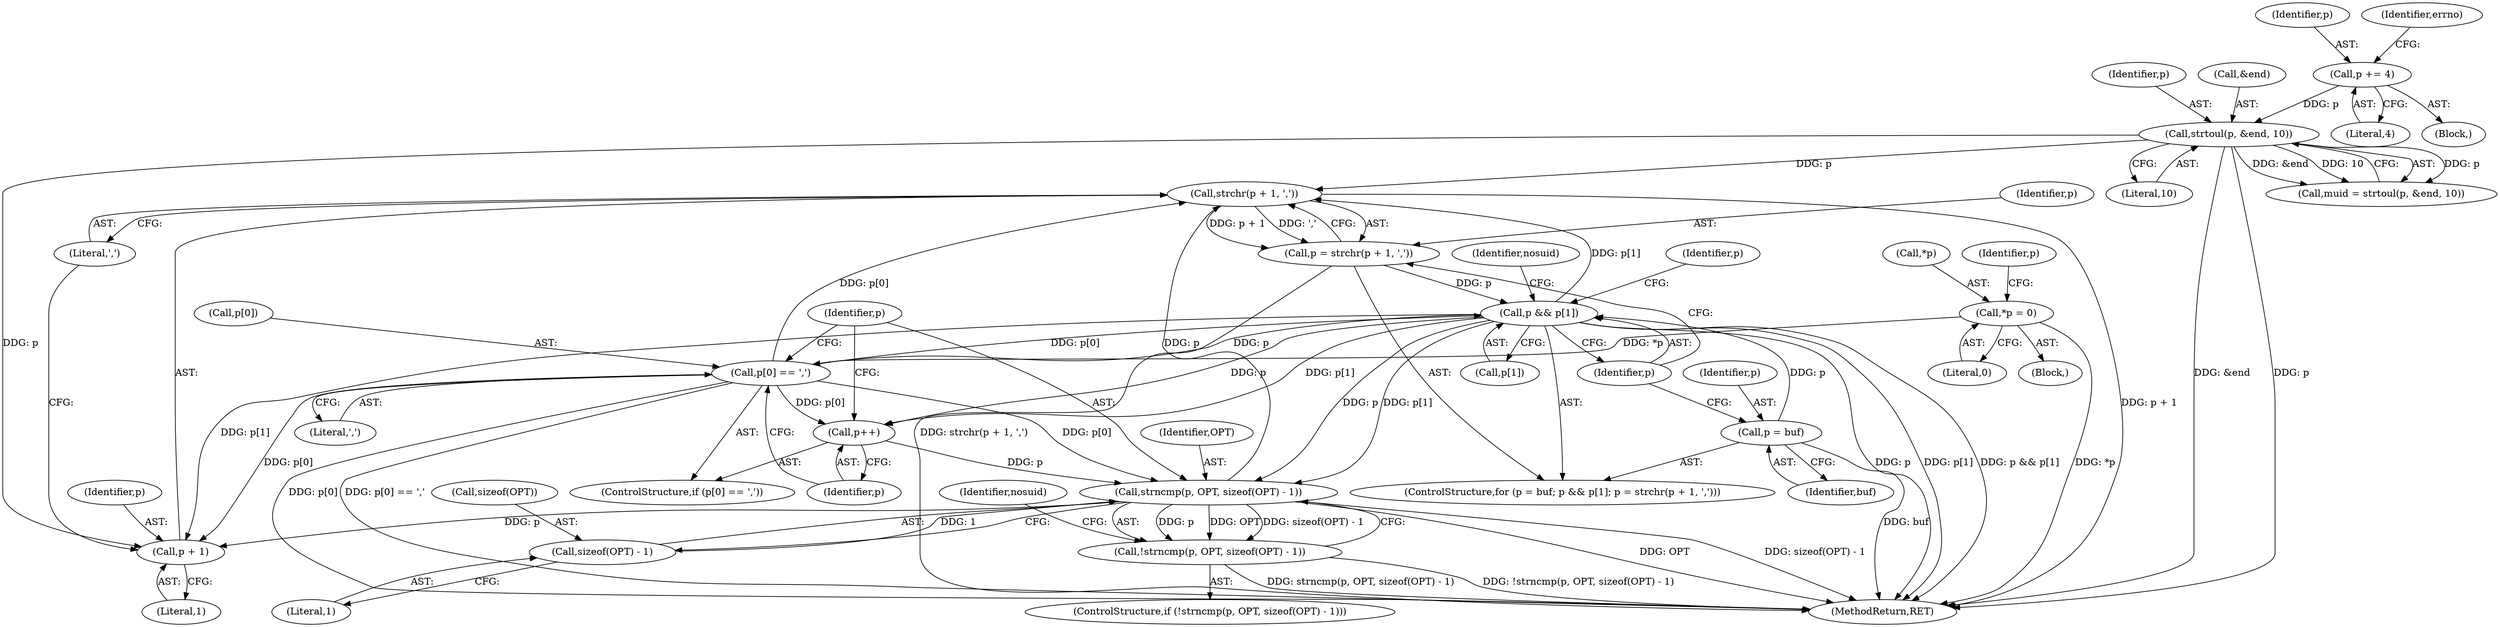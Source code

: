 digraph "0_enlightment_666df815cd86a50343859bce36c5cf968c5f38b0@API" {
"1000628" [label="(Call,strchr(p + 1, ','))"];
"1000621" [label="(Call,p && p[1])"];
"1000626" [label="(Call,p = strchr(p + 1, ','))"];
"1000628" [label="(Call,strchr(p + 1, ','))"];
"1000679" [label="(Call,strtoul(p, &end, 10))"];
"1000671" [label="(Call,p += 4)"];
"1000635" [label="(Call,p[0] == ',')"];
"1000572" [label="(Call,*p = 0)"];
"1000644" [label="(Call,strncmp(p, OPT, sizeof(OPT) - 1))"];
"1000640" [label="(Call,p++)"];
"1000647" [label="(Call,sizeof(OPT) - 1)"];
"1000618" [label="(Call,p = buf)"];
"1000629" [label="(Call,p + 1)"];
"1000643" [label="(Call,!strncmp(p, OPT, sizeof(OPT) - 1))"];
"1000680" [label="(Identifier,p)"];
"1000641" [label="(Identifier,p)"];
"1000681" [label="(Call,&end)"];
"1000618" [label="(Call,p = buf)"];
"1000640" [label="(Call,p++)"];
"1000637" [label="(Identifier,p)"];
"1000634" [label="(ControlStructure,if (p[0] == ','))"];
"1000673" [label="(Literal,4)"];
"1000621" [label="(Call,p && p[1])"];
"1000622" [label="(Identifier,p)"];
"1000672" [label="(Identifier,p)"];
"1000572" [label="(Call,*p = 0)"];
"1000619" [label="(Identifier,p)"];
"1000627" [label="(Identifier,p)"];
"1000552" [label="(Block,)"];
"1000650" [label="(Literal,1)"];
"1000630" [label="(Identifier,p)"];
"1000675" [label="(Identifier,errno)"];
"1000636" [label="(Call,p[0])"];
"1000671" [label="(Call,p += 4)"];
"1000628" [label="(Call,strchr(p + 1, ','))"];
"1000647" [label="(Call,sizeof(OPT) - 1)"];
"1000577" [label="(Identifier,p)"];
"1000632" [label="(Literal,',')"];
"1000645" [label="(Identifier,p)"];
"1000670" [label="(Block,)"];
"1000626" [label="(Call,p = strchr(p + 1, ','))"];
"1000646" [label="(Identifier,OPT)"];
"1000683" [label="(Literal,10)"];
"1000629" [label="(Call,p + 1)"];
"1000573" [label="(Call,*p)"];
"1000648" [label="(Call,sizeof(OPT))"];
"1000717" [label="(Identifier,nosuid)"];
"1000639" [label="(Literal,',')"];
"1000575" [label="(Literal,0)"];
"1000644" [label="(Call,strncmp(p, OPT, sizeof(OPT) - 1))"];
"1000643" [label="(Call,!strncmp(p, OPT, sizeof(OPT) - 1))"];
"1000620" [label="(Identifier,buf)"];
"1000642" [label="(ControlStructure,if (!strncmp(p, OPT, sizeof(OPT) - 1)))"];
"1000730" [label="(MethodReturn,RET)"];
"1000617" [label="(ControlStructure,for (p = buf; p && p[1]; p = strchr(p + 1, ',')))"];
"1000677" [label="(Call,muid = strtoul(p, &end, 10))"];
"1000653" [label="(Identifier,nosuid)"];
"1000623" [label="(Call,p[1])"];
"1000679" [label="(Call,strtoul(p, &end, 10))"];
"1000631" [label="(Literal,1)"];
"1000635" [label="(Call,p[0] == ',')"];
"1000628" -> "1000626"  [label="AST: "];
"1000628" -> "1000632"  [label="CFG: "];
"1000629" -> "1000628"  [label="AST: "];
"1000632" -> "1000628"  [label="AST: "];
"1000626" -> "1000628"  [label="CFG: "];
"1000628" -> "1000730"  [label="DDG: p + 1"];
"1000628" -> "1000626"  [label="DDG: p + 1"];
"1000628" -> "1000626"  [label="DDG: ','"];
"1000621" -> "1000628"  [label="DDG: p[1]"];
"1000679" -> "1000628"  [label="DDG: p"];
"1000635" -> "1000628"  [label="DDG: p[0]"];
"1000644" -> "1000628"  [label="DDG: p"];
"1000621" -> "1000617"  [label="AST: "];
"1000621" -> "1000622"  [label="CFG: "];
"1000621" -> "1000623"  [label="CFG: "];
"1000622" -> "1000621"  [label="AST: "];
"1000623" -> "1000621"  [label="AST: "];
"1000637" -> "1000621"  [label="CFG: "];
"1000717" -> "1000621"  [label="CFG: "];
"1000621" -> "1000730"  [label="DDG: p"];
"1000621" -> "1000730"  [label="DDG: p[1]"];
"1000621" -> "1000730"  [label="DDG: p && p[1]"];
"1000626" -> "1000621"  [label="DDG: p"];
"1000635" -> "1000621"  [label="DDG: p[0]"];
"1000618" -> "1000621"  [label="DDG: p"];
"1000621" -> "1000629"  [label="DDG: p[1]"];
"1000621" -> "1000635"  [label="DDG: p"];
"1000621" -> "1000640"  [label="DDG: p"];
"1000621" -> "1000640"  [label="DDG: p[1]"];
"1000621" -> "1000644"  [label="DDG: p[1]"];
"1000621" -> "1000644"  [label="DDG: p"];
"1000626" -> "1000617"  [label="AST: "];
"1000627" -> "1000626"  [label="AST: "];
"1000622" -> "1000626"  [label="CFG: "];
"1000626" -> "1000730"  [label="DDG: strchr(p + 1, ',')"];
"1000679" -> "1000677"  [label="AST: "];
"1000679" -> "1000683"  [label="CFG: "];
"1000680" -> "1000679"  [label="AST: "];
"1000681" -> "1000679"  [label="AST: "];
"1000683" -> "1000679"  [label="AST: "];
"1000677" -> "1000679"  [label="CFG: "];
"1000679" -> "1000730"  [label="DDG: &end"];
"1000679" -> "1000730"  [label="DDG: p"];
"1000679" -> "1000629"  [label="DDG: p"];
"1000679" -> "1000677"  [label="DDG: p"];
"1000679" -> "1000677"  [label="DDG: &end"];
"1000679" -> "1000677"  [label="DDG: 10"];
"1000671" -> "1000679"  [label="DDG: p"];
"1000671" -> "1000670"  [label="AST: "];
"1000671" -> "1000673"  [label="CFG: "];
"1000672" -> "1000671"  [label="AST: "];
"1000673" -> "1000671"  [label="AST: "];
"1000675" -> "1000671"  [label="CFG: "];
"1000635" -> "1000634"  [label="AST: "];
"1000635" -> "1000639"  [label="CFG: "];
"1000636" -> "1000635"  [label="AST: "];
"1000639" -> "1000635"  [label="AST: "];
"1000641" -> "1000635"  [label="CFG: "];
"1000645" -> "1000635"  [label="CFG: "];
"1000635" -> "1000730"  [label="DDG: p[0] == ','"];
"1000635" -> "1000730"  [label="DDG: p[0]"];
"1000635" -> "1000629"  [label="DDG: p[0]"];
"1000572" -> "1000635"  [label="DDG: *p"];
"1000635" -> "1000640"  [label="DDG: p[0]"];
"1000635" -> "1000644"  [label="DDG: p[0]"];
"1000572" -> "1000552"  [label="AST: "];
"1000572" -> "1000575"  [label="CFG: "];
"1000573" -> "1000572"  [label="AST: "];
"1000575" -> "1000572"  [label="AST: "];
"1000577" -> "1000572"  [label="CFG: "];
"1000572" -> "1000730"  [label="DDG: *p"];
"1000644" -> "1000643"  [label="AST: "];
"1000644" -> "1000647"  [label="CFG: "];
"1000645" -> "1000644"  [label="AST: "];
"1000646" -> "1000644"  [label="AST: "];
"1000647" -> "1000644"  [label="AST: "];
"1000643" -> "1000644"  [label="CFG: "];
"1000644" -> "1000730"  [label="DDG: OPT"];
"1000644" -> "1000730"  [label="DDG: sizeof(OPT) - 1"];
"1000644" -> "1000629"  [label="DDG: p"];
"1000644" -> "1000643"  [label="DDG: p"];
"1000644" -> "1000643"  [label="DDG: OPT"];
"1000644" -> "1000643"  [label="DDG: sizeof(OPT) - 1"];
"1000640" -> "1000644"  [label="DDG: p"];
"1000647" -> "1000644"  [label="DDG: 1"];
"1000640" -> "1000634"  [label="AST: "];
"1000640" -> "1000641"  [label="CFG: "];
"1000641" -> "1000640"  [label="AST: "];
"1000645" -> "1000640"  [label="CFG: "];
"1000647" -> "1000650"  [label="CFG: "];
"1000648" -> "1000647"  [label="AST: "];
"1000650" -> "1000647"  [label="AST: "];
"1000618" -> "1000617"  [label="AST: "];
"1000618" -> "1000620"  [label="CFG: "];
"1000619" -> "1000618"  [label="AST: "];
"1000620" -> "1000618"  [label="AST: "];
"1000622" -> "1000618"  [label="CFG: "];
"1000618" -> "1000730"  [label="DDG: buf"];
"1000629" -> "1000631"  [label="CFG: "];
"1000630" -> "1000629"  [label="AST: "];
"1000631" -> "1000629"  [label="AST: "];
"1000632" -> "1000629"  [label="CFG: "];
"1000643" -> "1000642"  [label="AST: "];
"1000653" -> "1000643"  [label="CFG: "];
"1000643" -> "1000730"  [label="DDG: !strncmp(p, OPT, sizeof(OPT) - 1)"];
"1000643" -> "1000730"  [label="DDG: strncmp(p, OPT, sizeof(OPT) - 1)"];
}
